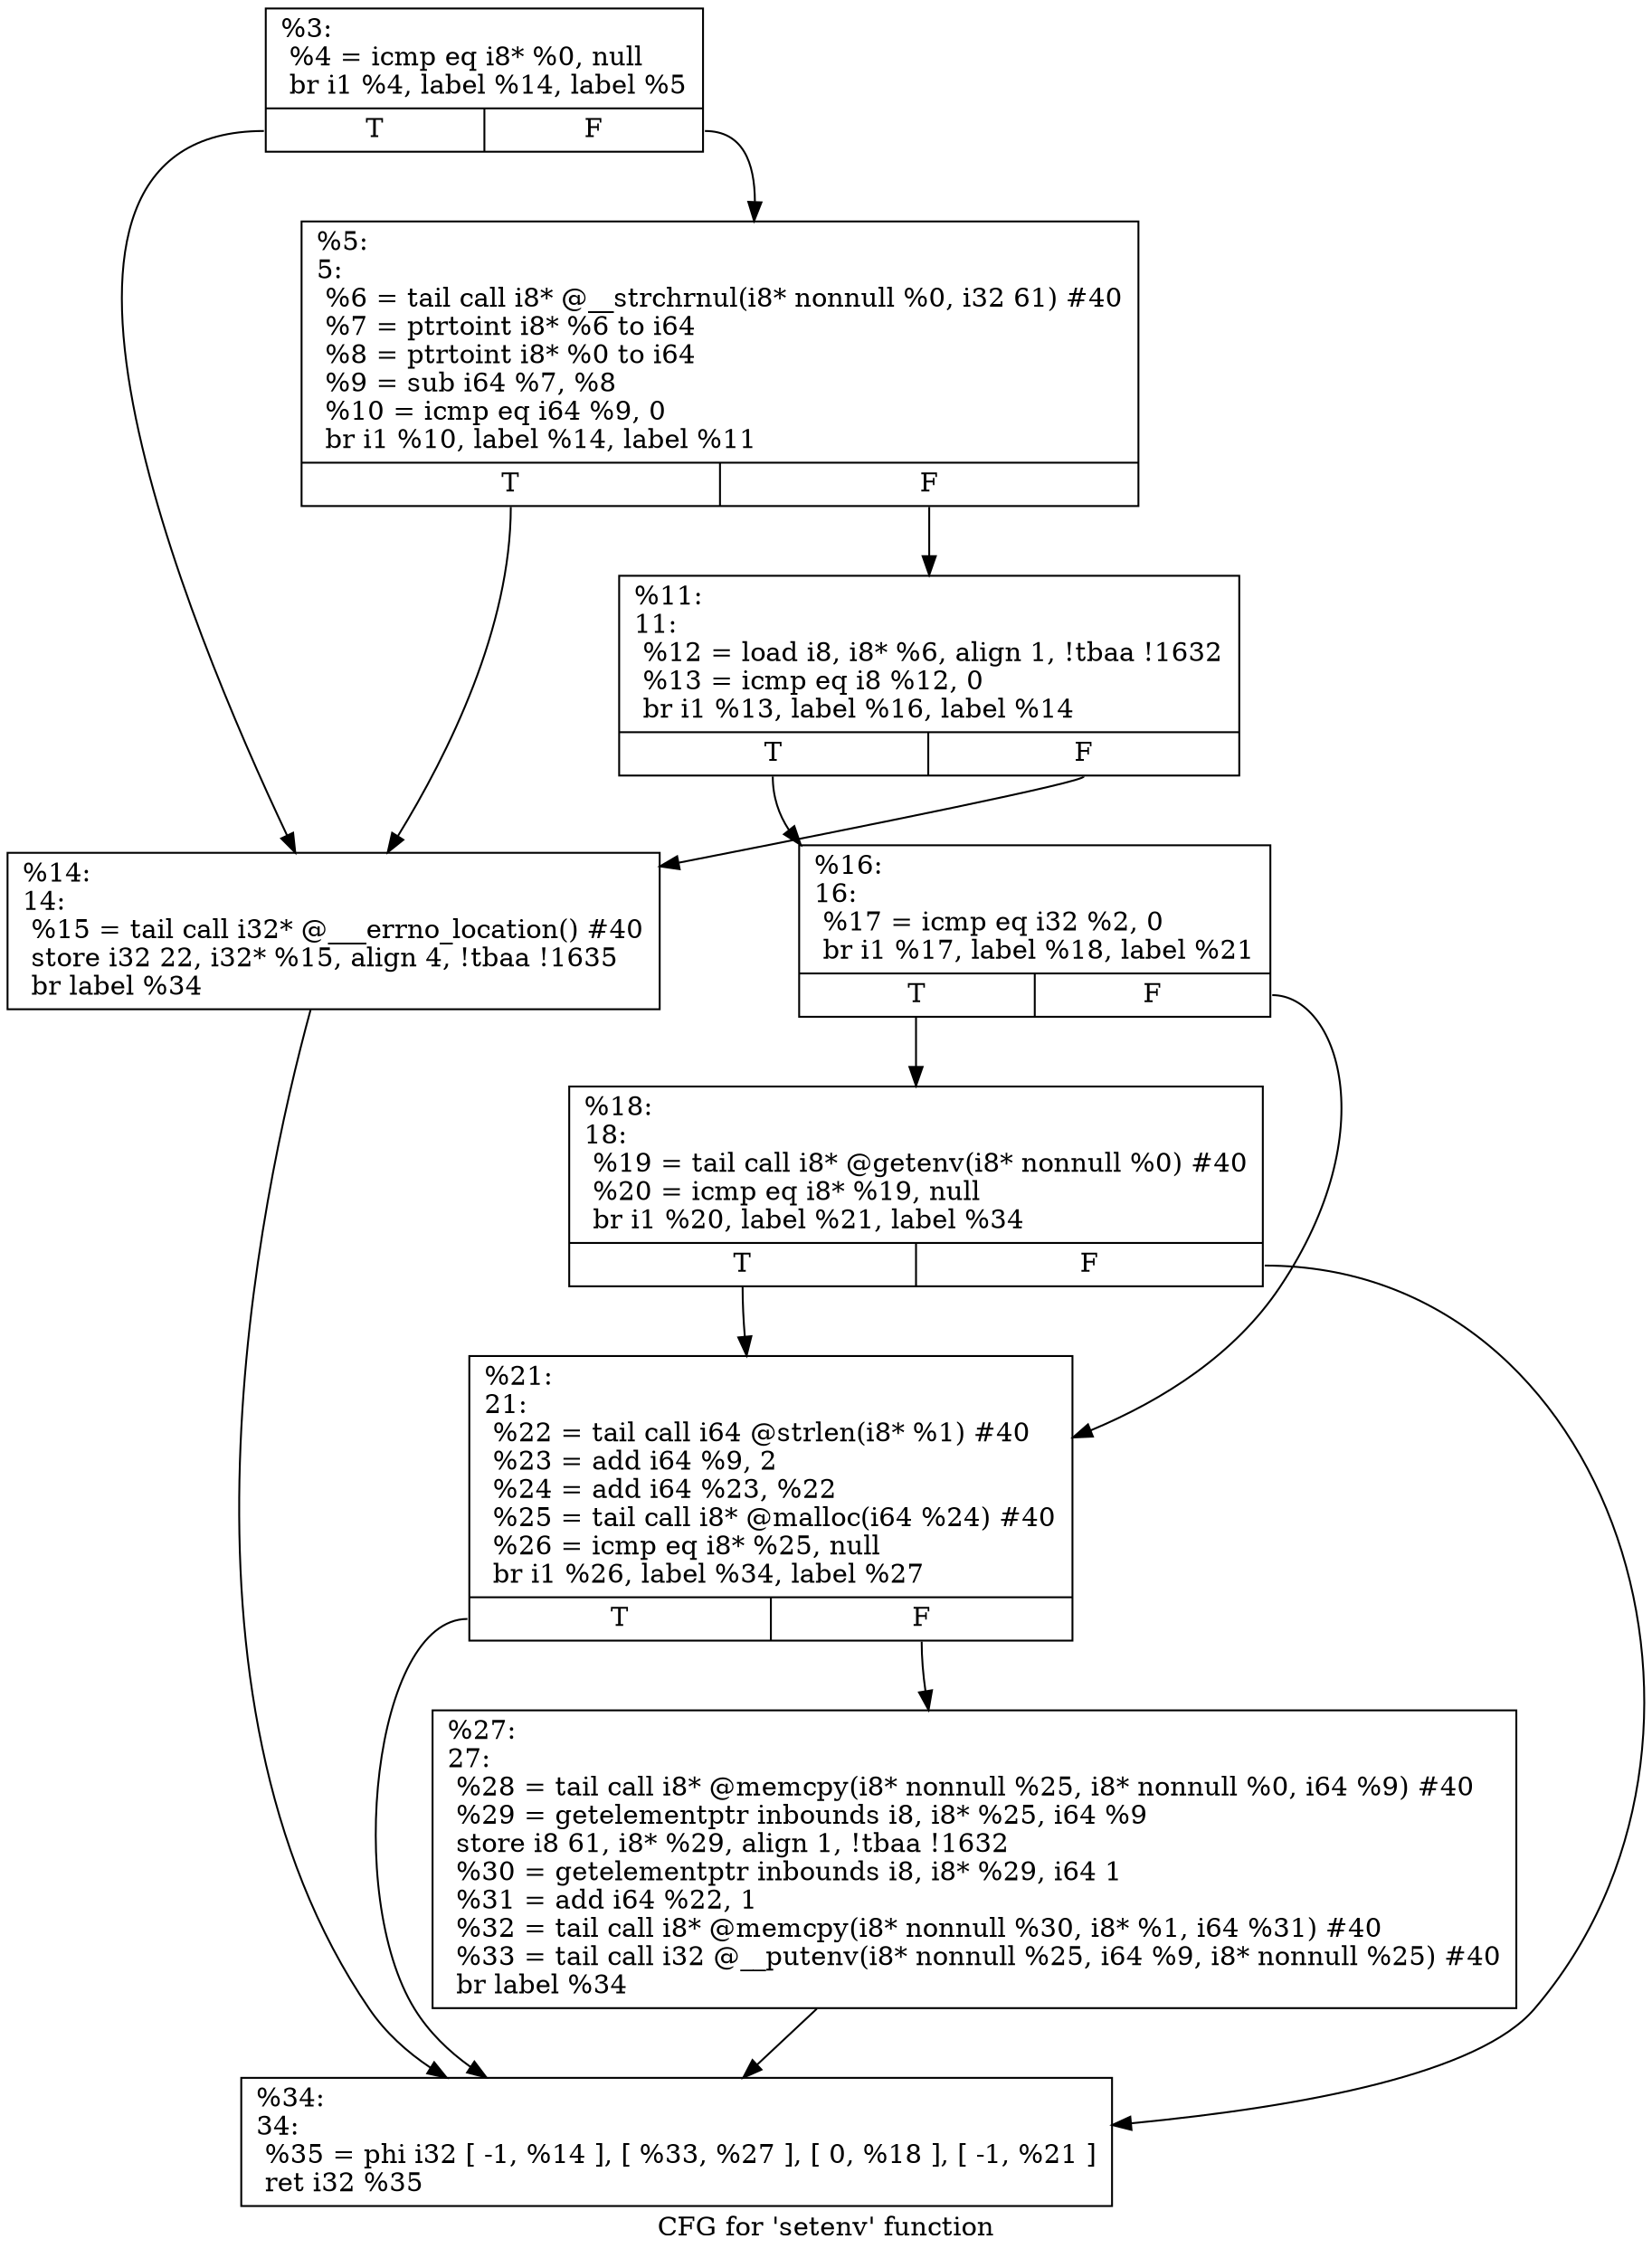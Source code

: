 digraph "CFG for 'setenv' function" {
	label="CFG for 'setenv' function";

	Node0x1bfdf80 [shape=record,label="{%3:\l  %4 = icmp eq i8* %0, null\l  br i1 %4, label %14, label %5\l|{<s0>T|<s1>F}}"];
	Node0x1bfdf80:s0 -> Node0x1bfe070;
	Node0x1bfdf80:s1 -> Node0x1bfdfd0;
	Node0x1bfdfd0 [shape=record,label="{%5:\l5:                                                \l  %6 = tail call i8* @__strchrnul(i8* nonnull %0, i32 61) #40\l  %7 = ptrtoint i8* %6 to i64\l  %8 = ptrtoint i8* %0 to i64\l  %9 = sub i64 %7, %8\l  %10 = icmp eq i64 %9, 0\l  br i1 %10, label %14, label %11\l|{<s0>T|<s1>F}}"];
	Node0x1bfdfd0:s0 -> Node0x1bfe070;
	Node0x1bfdfd0:s1 -> Node0x1bfe020;
	Node0x1bfe020 [shape=record,label="{%11:\l11:                                               \l  %12 = load i8, i8* %6, align 1, !tbaa !1632\l  %13 = icmp eq i8 %12, 0\l  br i1 %13, label %16, label %14\l|{<s0>T|<s1>F}}"];
	Node0x1bfe020:s0 -> Node0x1bfe0c0;
	Node0x1bfe020:s1 -> Node0x1bfe070;
	Node0x1bfe070 [shape=record,label="{%14:\l14:                                               \l  %15 = tail call i32* @___errno_location() #40\l  store i32 22, i32* %15, align 4, !tbaa !1635\l  br label %34\l}"];
	Node0x1bfe070 -> Node0x1bfe200;
	Node0x1bfe0c0 [shape=record,label="{%16:\l16:                                               \l  %17 = icmp eq i32 %2, 0\l  br i1 %17, label %18, label %21\l|{<s0>T|<s1>F}}"];
	Node0x1bfe0c0:s0 -> Node0x1bfe110;
	Node0x1bfe0c0:s1 -> Node0x1bfe160;
	Node0x1bfe110 [shape=record,label="{%18:\l18:                                               \l  %19 = tail call i8* @getenv(i8* nonnull %0) #40\l  %20 = icmp eq i8* %19, null\l  br i1 %20, label %21, label %34\l|{<s0>T|<s1>F}}"];
	Node0x1bfe110:s0 -> Node0x1bfe160;
	Node0x1bfe110:s1 -> Node0x1bfe200;
	Node0x1bfe160 [shape=record,label="{%21:\l21:                                               \l  %22 = tail call i64 @strlen(i8* %1) #40\l  %23 = add i64 %9, 2\l  %24 = add i64 %23, %22\l  %25 = tail call i8* @malloc(i64 %24) #40\l  %26 = icmp eq i8* %25, null\l  br i1 %26, label %34, label %27\l|{<s0>T|<s1>F}}"];
	Node0x1bfe160:s0 -> Node0x1bfe200;
	Node0x1bfe160:s1 -> Node0x1bfe1b0;
	Node0x1bfe1b0 [shape=record,label="{%27:\l27:                                               \l  %28 = tail call i8* @memcpy(i8* nonnull %25, i8* nonnull %0, i64 %9) #40\l  %29 = getelementptr inbounds i8, i8* %25, i64 %9\l  store i8 61, i8* %29, align 1, !tbaa !1632\l  %30 = getelementptr inbounds i8, i8* %29, i64 1\l  %31 = add i64 %22, 1\l  %32 = tail call i8* @memcpy(i8* nonnull %30, i8* %1, i64 %31) #40\l  %33 = tail call i32 @__putenv(i8* nonnull %25, i64 %9, i8* nonnull %25) #40\l  br label %34\l}"];
	Node0x1bfe1b0 -> Node0x1bfe200;
	Node0x1bfe200 [shape=record,label="{%34:\l34:                                               \l  %35 = phi i32 [ -1, %14 ], [ %33, %27 ], [ 0, %18 ], [ -1, %21 ]\l  ret i32 %35\l}"];
}
